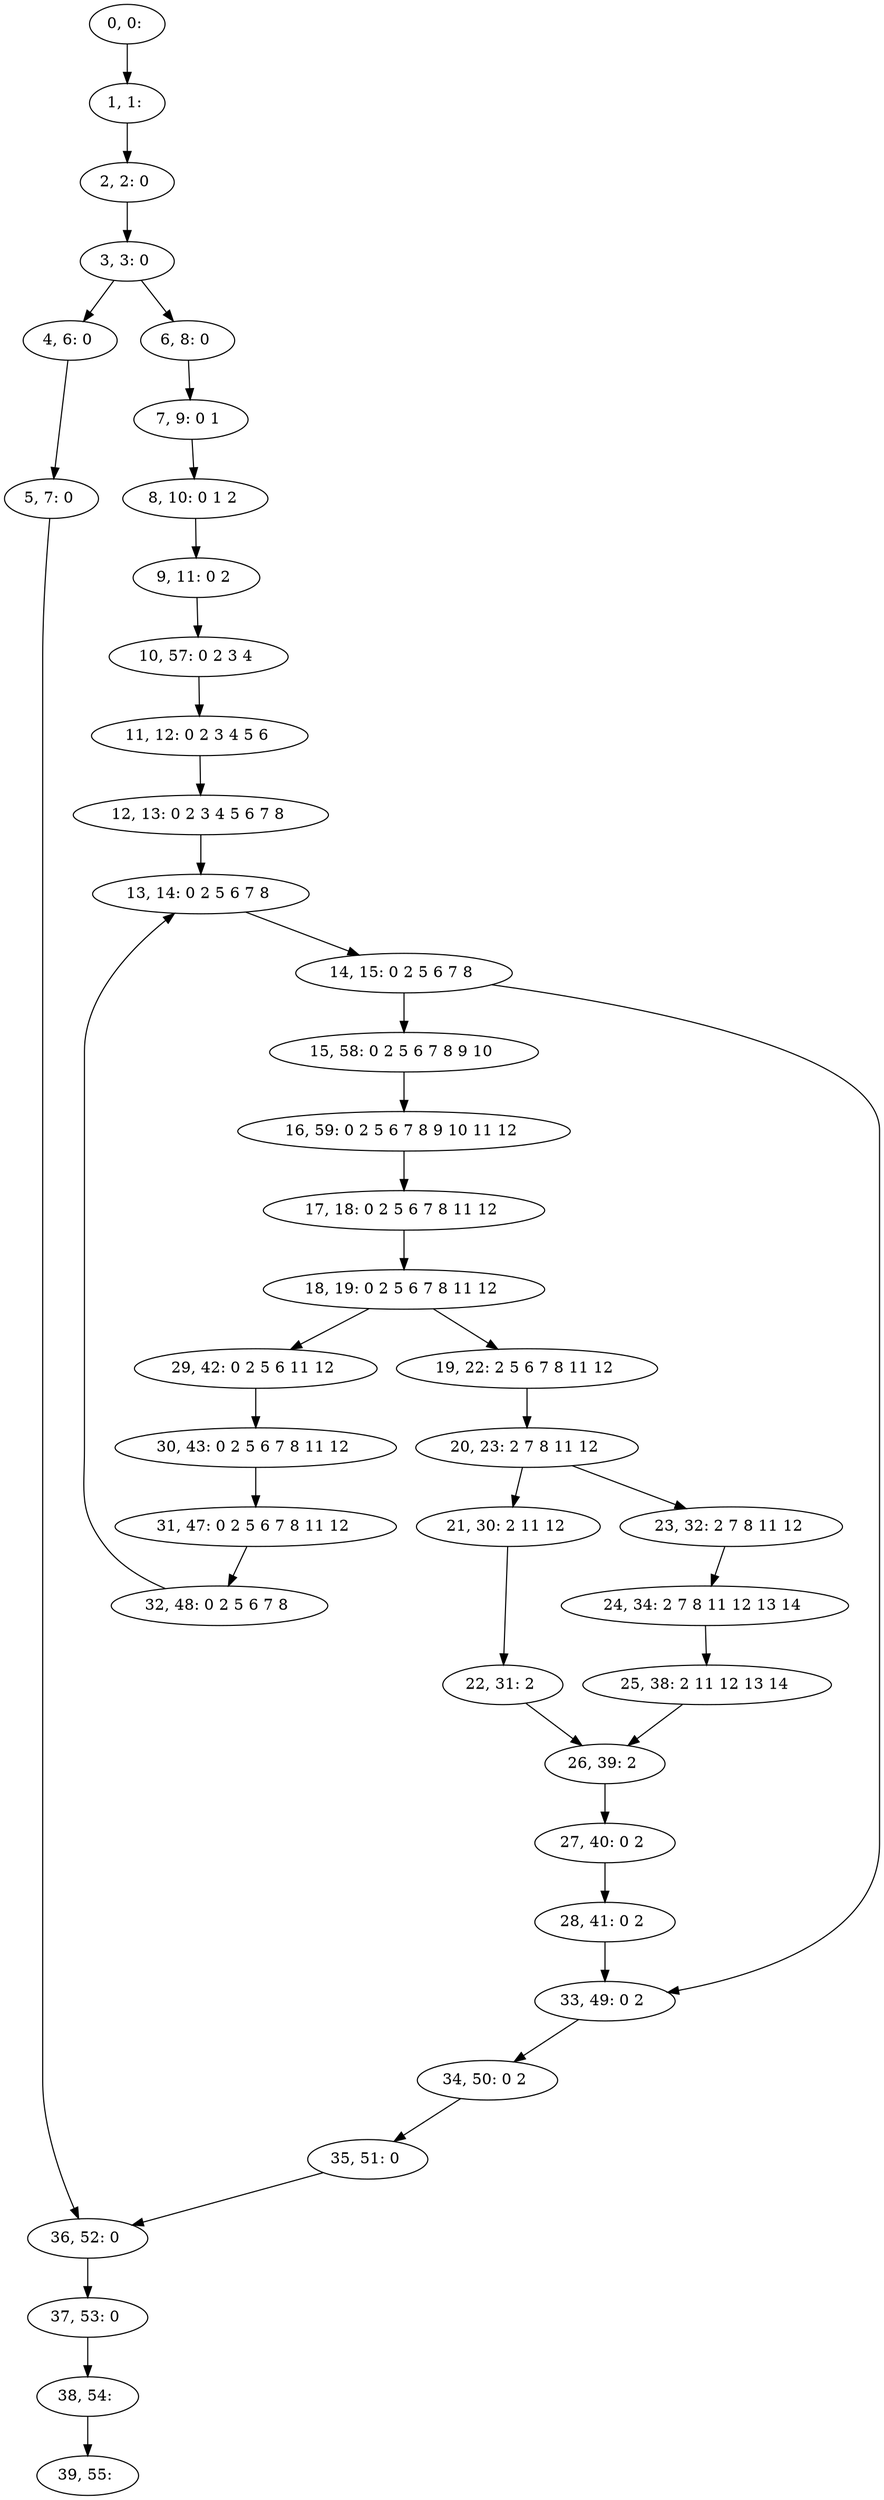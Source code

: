 digraph G {
0[label="0, 0: "];
1[label="1, 1: "];
2[label="2, 2: 0 "];
3[label="3, 3: 0 "];
4[label="4, 6: 0 "];
5[label="5, 7: 0 "];
6[label="6, 8: 0 "];
7[label="7, 9: 0 1 "];
8[label="8, 10: 0 1 2 "];
9[label="9, 11: 0 2 "];
10[label="10, 57: 0 2 3 4 "];
11[label="11, 12: 0 2 3 4 5 6 "];
12[label="12, 13: 0 2 3 4 5 6 7 8 "];
13[label="13, 14: 0 2 5 6 7 8 "];
14[label="14, 15: 0 2 5 6 7 8 "];
15[label="15, 58: 0 2 5 6 7 8 9 10 "];
16[label="16, 59: 0 2 5 6 7 8 9 10 11 12 "];
17[label="17, 18: 0 2 5 6 7 8 11 12 "];
18[label="18, 19: 0 2 5 6 7 8 11 12 "];
19[label="19, 22: 2 5 6 7 8 11 12 "];
20[label="20, 23: 2 7 8 11 12 "];
21[label="21, 30: 2 11 12 "];
22[label="22, 31: 2 "];
23[label="23, 32: 2 7 8 11 12 "];
24[label="24, 34: 2 7 8 11 12 13 14 "];
25[label="25, 38: 2 11 12 13 14 "];
26[label="26, 39: 2 "];
27[label="27, 40: 0 2 "];
28[label="28, 41: 0 2 "];
29[label="29, 42: 0 2 5 6 11 12 "];
30[label="30, 43: 0 2 5 6 7 8 11 12 "];
31[label="31, 47: 0 2 5 6 7 8 11 12 "];
32[label="32, 48: 0 2 5 6 7 8 "];
33[label="33, 49: 0 2 "];
34[label="34, 50: 0 2 "];
35[label="35, 51: 0 "];
36[label="36, 52: 0 "];
37[label="37, 53: 0 "];
38[label="38, 54: "];
39[label="39, 55: "];
0->1 ;
1->2 ;
2->3 ;
3->4 ;
3->6 ;
4->5 ;
5->36 ;
6->7 ;
7->8 ;
8->9 ;
9->10 ;
10->11 ;
11->12 ;
12->13 ;
13->14 ;
14->15 ;
14->33 ;
15->16 ;
16->17 ;
17->18 ;
18->19 ;
18->29 ;
19->20 ;
20->21 ;
20->23 ;
21->22 ;
22->26 ;
23->24 ;
24->25 ;
25->26 ;
26->27 ;
27->28 ;
28->33 ;
29->30 ;
30->31 ;
31->32 ;
32->13 ;
33->34 ;
34->35 ;
35->36 ;
36->37 ;
37->38 ;
38->39 ;
}
